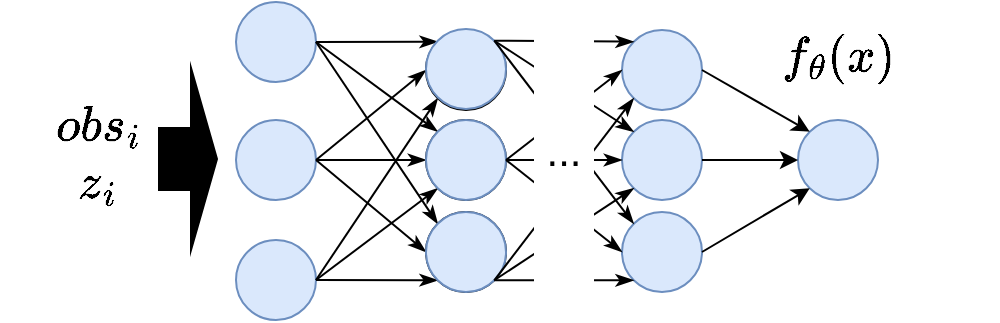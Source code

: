 <mxfile version="20.8.16" type="github">
  <diagram name="Page-1" id="G-G4V4dbzoBnQzKpbB__">
    <mxGraphModel dx="1014" dy="847" grid="1" gridSize="10" guides="1" tooltips="1" connect="1" arrows="1" fold="1" page="1" pageScale="1" pageWidth="850" pageHeight="1100" math="1" shadow="0">
      <root>
        <mxCell id="0" />
        <mxCell id="1" parent="0" />
        <mxCell id="wKmAmS29Bb6uPi1jKADR-1" value="" style="ellipse;whiteSpace=wrap;html=1;aspect=fixed;fillColor=#dae8fc;strokeColor=#6c8ebf;" vertex="1" parent="1">
          <mxGeometry x="179" y="181" width="40" height="40" as="geometry" />
        </mxCell>
        <mxCell id="wKmAmS29Bb6uPi1jKADR-2" value="" style="ellipse;whiteSpace=wrap;html=1;aspect=fixed;fillColor=#dae8fc;strokeColor=#6c8ebf;" vertex="1" parent="1">
          <mxGeometry x="179" y="240" width="40" height="40" as="geometry" />
        </mxCell>
        <mxCell id="wKmAmS29Bb6uPi1jKADR-3" value="" style="ellipse;whiteSpace=wrap;html=1;aspect=fixed;fillColor=#dae8fc;strokeColor=#6c8ebf;" vertex="1" parent="1">
          <mxGeometry x="179" y="300" width="40" height="40" as="geometry" />
        </mxCell>
        <mxCell id="wKmAmS29Bb6uPi1jKADR-4" value="" style="ellipse;whiteSpace=wrap;html=1;aspect=fixed;" vertex="1" parent="1">
          <mxGeometry x="274" y="195" width="40" height="40" as="geometry" />
        </mxCell>
        <mxCell id="wKmAmS29Bb6uPi1jKADR-5" value="" style="ellipse;whiteSpace=wrap;html=1;aspect=fixed;" vertex="1" parent="1">
          <mxGeometry x="274" y="240" width="40" height="40" as="geometry" />
        </mxCell>
        <mxCell id="wKmAmS29Bb6uPi1jKADR-6" value="" style="ellipse;whiteSpace=wrap;html=1;aspect=fixed;" vertex="1" parent="1">
          <mxGeometry x="274" y="286" width="40" height="40" as="geometry" />
        </mxCell>
        <mxCell id="wKmAmS29Bb6uPi1jKADR-7" value="" style="endArrow=classicThin;html=1;rounded=0;exitX=1;exitY=0.5;exitDx=0;exitDy=0;entryX=0;entryY=1;entryDx=0;entryDy=0;strokeWidth=1;endFill=1;" edge="1" parent="1" source="wKmAmS29Bb6uPi1jKADR-3" target="wKmAmS29Bb6uPi1jKADR-6">
          <mxGeometry width="50" height="50" relative="1" as="geometry">
            <mxPoint x="490" y="460" as="sourcePoint" />
            <mxPoint x="540" y="410" as="targetPoint" />
          </mxGeometry>
        </mxCell>
        <mxCell id="wKmAmS29Bb6uPi1jKADR-8" value="" style="endArrow=classicThin;html=1;rounded=0;exitX=1;exitY=0.5;exitDx=0;exitDy=0;entryX=0;entryY=0;entryDx=0;entryDy=0;strokeWidth=1;endFill=1;" edge="1" parent="1" source="wKmAmS29Bb6uPi1jKADR-1" target="wKmAmS29Bb6uPi1jKADR-4">
          <mxGeometry width="50" height="50" relative="1" as="geometry">
            <mxPoint x="490" y="460" as="sourcePoint" />
            <mxPoint x="540" y="410" as="targetPoint" />
          </mxGeometry>
        </mxCell>
        <mxCell id="wKmAmS29Bb6uPi1jKADR-9" value="" style="endArrow=classicThin;html=1;rounded=0;exitX=1;exitY=0.5;exitDx=0;exitDy=0;entryX=0;entryY=0.5;entryDx=0;entryDy=0;strokeWidth=1;endFill=1;" edge="1" parent="1" source="wKmAmS29Bb6uPi1jKADR-2" target="wKmAmS29Bb6uPi1jKADR-5">
          <mxGeometry width="50" height="50" relative="1" as="geometry">
            <mxPoint x="490" y="460" as="sourcePoint" />
            <mxPoint x="540" y="410" as="targetPoint" />
          </mxGeometry>
        </mxCell>
        <mxCell id="wKmAmS29Bb6uPi1jKADR-10" value="" style="endArrow=classicThin;html=1;rounded=0;entryX=0;entryY=0;entryDx=0;entryDy=0;exitX=1;exitY=0.5;exitDx=0;exitDy=0;strokeWidth=1;endFill=1;" edge="1" parent="1" source="wKmAmS29Bb6uPi1jKADR-1" target="wKmAmS29Bb6uPi1jKADR-5">
          <mxGeometry width="50" height="50" relative="1" as="geometry">
            <mxPoint x="240" y="200" as="sourcePoint" />
            <mxPoint x="275" y="270" as="targetPoint" />
          </mxGeometry>
        </mxCell>
        <mxCell id="wKmAmS29Bb6uPi1jKADR-11" value="" style="endArrow=classicThin;html=1;rounded=0;entryX=0;entryY=0;entryDx=0;entryDy=0;exitX=1;exitY=0.5;exitDx=0;exitDy=0;strokeWidth=1;endFill=1;" edge="1" parent="1" source="wKmAmS29Bb6uPi1jKADR-1" target="wKmAmS29Bb6uPi1jKADR-6">
          <mxGeometry width="50" height="50" relative="1" as="geometry">
            <mxPoint x="220" y="220" as="sourcePoint" />
            <mxPoint x="285" y="280" as="targetPoint" />
          </mxGeometry>
        </mxCell>
        <mxCell id="wKmAmS29Bb6uPi1jKADR-12" value="" style="endArrow=classicThin;html=1;rounded=0;exitX=1;exitY=0.5;exitDx=0;exitDy=0;entryX=0;entryY=0.5;entryDx=0;entryDy=0;strokeWidth=1;endFill=1;" edge="1" parent="1" source="wKmAmS29Bb6uPi1jKADR-2" target="wKmAmS29Bb6uPi1jKADR-6">
          <mxGeometry width="50" height="50" relative="1" as="geometry">
            <mxPoint x="249" y="290" as="sourcePoint" />
            <mxPoint x="295" y="290" as="targetPoint" />
          </mxGeometry>
        </mxCell>
        <mxCell id="wKmAmS29Bb6uPi1jKADR-13" value="" style="endArrow=classicThin;html=1;rounded=0;exitX=1;exitY=0.5;exitDx=0;exitDy=0;entryX=0;entryY=0.5;entryDx=0;entryDy=0;strokeWidth=1;endFill=1;" edge="1" parent="1" source="wKmAmS29Bb6uPi1jKADR-2" target="wKmAmS29Bb6uPi1jKADR-4">
          <mxGeometry width="50" height="50" relative="1" as="geometry">
            <mxPoint x="259" y="300" as="sourcePoint" />
            <mxPoint x="305" y="300" as="targetPoint" />
          </mxGeometry>
        </mxCell>
        <mxCell id="wKmAmS29Bb6uPi1jKADR-14" value="" style="endArrow=classicThin;html=1;rounded=0;exitX=1;exitY=0.5;exitDx=0;exitDy=0;entryX=0;entryY=1;entryDx=0;entryDy=0;strokeWidth=1;endFill=1;" edge="1" parent="1" source="wKmAmS29Bb6uPi1jKADR-3" target="wKmAmS29Bb6uPi1jKADR-5">
          <mxGeometry width="50" height="50" relative="1" as="geometry">
            <mxPoint x="269" y="310" as="sourcePoint" />
            <mxPoint x="315" y="310" as="targetPoint" />
          </mxGeometry>
        </mxCell>
        <mxCell id="wKmAmS29Bb6uPi1jKADR-15" value="" style="endArrow=classicThin;html=1;rounded=0;exitX=1;exitY=0.5;exitDx=0;exitDy=0;entryX=0;entryY=1;entryDx=0;entryDy=0;strokeWidth=1;endFill=1;" edge="1" parent="1" source="wKmAmS29Bb6uPi1jKADR-3" target="wKmAmS29Bb6uPi1jKADR-4">
          <mxGeometry width="50" height="50" relative="1" as="geometry">
            <mxPoint x="279" y="320" as="sourcePoint" />
            <mxPoint x="325" y="320" as="targetPoint" />
          </mxGeometry>
        </mxCell>
        <mxCell id="wKmAmS29Bb6uPi1jKADR-16" value="" style="ellipse;whiteSpace=wrap;html=1;aspect=fixed;fillColor=#dae8fc;strokeColor=#6c8ebf;" vertex="1" parent="1">
          <mxGeometry x="274" y="194.5" width="40" height="40" as="geometry" />
        </mxCell>
        <mxCell id="wKmAmS29Bb6uPi1jKADR-17" value="" style="ellipse;whiteSpace=wrap;html=1;aspect=fixed;fillColor=#dae8fc;strokeColor=#6c8ebf;" vertex="1" parent="1">
          <mxGeometry x="274" y="240" width="40" height="40" as="geometry" />
        </mxCell>
        <mxCell id="wKmAmS29Bb6uPi1jKADR-18" value="" style="ellipse;whiteSpace=wrap;html=1;aspect=fixed;fillColor=#dae8fc;strokeColor=#6c8ebf;" vertex="1" parent="1">
          <mxGeometry x="274" y="286" width="40" height="40" as="geometry" />
        </mxCell>
        <mxCell id="wKmAmS29Bb6uPi1jKADR-19" value="" style="ellipse;whiteSpace=wrap;html=1;aspect=fixed;fillColor=#dae8fc;strokeColor=#6c8ebf;" vertex="1" parent="1">
          <mxGeometry x="372" y="195" width="40" height="40" as="geometry" />
        </mxCell>
        <mxCell id="wKmAmS29Bb6uPi1jKADR-20" value="" style="ellipse;whiteSpace=wrap;html=1;aspect=fixed;fillColor=#dae8fc;strokeColor=#6c8ebf;" vertex="1" parent="1">
          <mxGeometry x="372" y="240" width="40" height="40" as="geometry" />
        </mxCell>
        <mxCell id="wKmAmS29Bb6uPi1jKADR-21" value="" style="ellipse;whiteSpace=wrap;html=1;aspect=fixed;fillColor=#dae8fc;strokeColor=#6c8ebf;" vertex="1" parent="1">
          <mxGeometry x="372" y="286" width="40" height="40" as="geometry" />
        </mxCell>
        <mxCell id="wKmAmS29Bb6uPi1jKADR-22" value="" style="endArrow=classicThin;html=1;rounded=0;exitX=1;exitY=1;exitDx=0;exitDy=0;entryX=0;entryY=1;entryDx=0;entryDy=0;strokeWidth=1;endFill=1;" edge="1" parent="1" source="wKmAmS29Bb6uPi1jKADR-18" target="wKmAmS29Bb6uPi1jKADR-21">
          <mxGeometry width="50" height="50" relative="1" as="geometry">
            <mxPoint x="641" y="459.5" as="sourcePoint" />
            <mxPoint x="691" y="409.5" as="targetPoint" />
          </mxGeometry>
        </mxCell>
        <mxCell id="wKmAmS29Bb6uPi1jKADR-23" value="" style="endArrow=classicThin;html=1;rounded=0;exitX=1;exitY=0;exitDx=0;exitDy=0;entryX=0;entryY=0;entryDx=0;entryDy=0;strokeWidth=1;endFill=1;" edge="1" parent="1" source="wKmAmS29Bb6uPi1jKADR-16" target="wKmAmS29Bb6uPi1jKADR-19">
          <mxGeometry width="50" height="50" relative="1" as="geometry">
            <mxPoint x="641" y="459.5" as="sourcePoint" />
            <mxPoint x="691" y="409.5" as="targetPoint" />
          </mxGeometry>
        </mxCell>
        <mxCell id="wKmAmS29Bb6uPi1jKADR-24" value="" style="endArrow=classicThin;html=1;rounded=0;exitX=1;exitY=0.5;exitDx=0;exitDy=0;entryX=0;entryY=0.5;entryDx=0;entryDy=0;strokeWidth=1;endFill=1;" edge="1" parent="1" source="wKmAmS29Bb6uPi1jKADR-17" target="wKmAmS29Bb6uPi1jKADR-20">
          <mxGeometry width="50" height="50" relative="1" as="geometry">
            <mxPoint x="641" y="459.5" as="sourcePoint" />
            <mxPoint x="691" y="409.5" as="targetPoint" />
          </mxGeometry>
        </mxCell>
        <mxCell id="wKmAmS29Bb6uPi1jKADR-25" value="" style="endArrow=classicThin;html=1;rounded=0;entryX=0;entryY=0;entryDx=0;entryDy=0;exitX=1;exitY=0;exitDx=0;exitDy=0;strokeWidth=1;endFill=1;" edge="1" parent="1" source="wKmAmS29Bb6uPi1jKADR-16" target="wKmAmS29Bb6uPi1jKADR-20">
          <mxGeometry width="50" height="50" relative="1" as="geometry">
            <mxPoint x="391" y="199.5" as="sourcePoint" />
            <mxPoint x="426" y="269.5" as="targetPoint" />
          </mxGeometry>
        </mxCell>
        <mxCell id="wKmAmS29Bb6uPi1jKADR-26" value="" style="endArrow=classicThin;html=1;rounded=0;entryX=0;entryY=0;entryDx=0;entryDy=0;exitX=1;exitY=0;exitDx=0;exitDy=0;strokeWidth=1;endFill=1;" edge="1" parent="1" source="wKmAmS29Bb6uPi1jKADR-16" target="wKmAmS29Bb6uPi1jKADR-21">
          <mxGeometry width="50" height="50" relative="1" as="geometry">
            <mxPoint x="371" y="219.5" as="sourcePoint" />
            <mxPoint x="436" y="279.5" as="targetPoint" />
          </mxGeometry>
        </mxCell>
        <mxCell id="wKmAmS29Bb6uPi1jKADR-27" value="" style="endArrow=classicThin;html=1;rounded=0;exitX=1;exitY=0.5;exitDx=0;exitDy=0;entryX=0;entryY=0.5;entryDx=0;entryDy=0;strokeWidth=1;endFill=1;" edge="1" parent="1" source="wKmAmS29Bb6uPi1jKADR-17" target="wKmAmS29Bb6uPi1jKADR-21">
          <mxGeometry width="50" height="50" relative="1" as="geometry">
            <mxPoint x="400" y="289.5" as="sourcePoint" />
            <mxPoint x="446" y="289.5" as="targetPoint" />
          </mxGeometry>
        </mxCell>
        <mxCell id="wKmAmS29Bb6uPi1jKADR-28" value="" style="endArrow=classicThin;html=1;rounded=0;exitX=1;exitY=0.5;exitDx=0;exitDy=0;entryX=0;entryY=0.5;entryDx=0;entryDy=0;strokeWidth=1;endFill=1;" edge="1" parent="1" source="wKmAmS29Bb6uPi1jKADR-17" target="wKmAmS29Bb6uPi1jKADR-19">
          <mxGeometry width="50" height="50" relative="1" as="geometry">
            <mxPoint x="410" y="299.5" as="sourcePoint" />
            <mxPoint x="456" y="299.5" as="targetPoint" />
          </mxGeometry>
        </mxCell>
        <mxCell id="wKmAmS29Bb6uPi1jKADR-29" value="" style="endArrow=classicThin;html=1;rounded=0;exitX=1;exitY=1;exitDx=0;exitDy=0;entryX=0;entryY=1;entryDx=0;entryDy=0;strokeWidth=1;endFill=1;" edge="1" parent="1" source="wKmAmS29Bb6uPi1jKADR-18" target="wKmAmS29Bb6uPi1jKADR-20">
          <mxGeometry width="50" height="50" relative="1" as="geometry">
            <mxPoint x="420" y="309.5" as="sourcePoint" />
            <mxPoint x="466" y="309.5" as="targetPoint" />
          </mxGeometry>
        </mxCell>
        <mxCell id="wKmAmS29Bb6uPi1jKADR-30" value="" style="endArrow=classicThin;html=1;rounded=0;exitX=1;exitY=1;exitDx=0;exitDy=0;entryX=0;entryY=1;entryDx=0;entryDy=0;strokeWidth=1;endFill=1;" edge="1" parent="1" source="wKmAmS29Bb6uPi1jKADR-18" target="wKmAmS29Bb6uPi1jKADR-19">
          <mxGeometry width="50" height="50" relative="1" as="geometry">
            <mxPoint x="430" y="319.5" as="sourcePoint" />
            <mxPoint x="476" y="319.5" as="targetPoint" />
          </mxGeometry>
        </mxCell>
        <mxCell id="wKmAmS29Bb6uPi1jKADR-32" value="&lt;font style=&quot;font-size: 21px;&quot;&gt;...&lt;/font&gt;" style="rounded=0;whiteSpace=wrap;html=1;strokeColor=none;" vertex="1" parent="1">
          <mxGeometry x="328" y="180" width="30" height="150" as="geometry" />
        </mxCell>
        <mxCell id="wKmAmS29Bb6uPi1jKADR-35" value="$$obs_i$$" style="text;html=1;strokeColor=none;fillColor=none;align=center;verticalAlign=middle;whiteSpace=wrap;rounded=0;fontSize=21;" vertex="1" parent="1">
          <mxGeometry x="80" y="228" width="60" height="30" as="geometry" />
        </mxCell>
        <mxCell id="wKmAmS29Bb6uPi1jKADR-36" value="$$z_i$$" style="text;html=1;strokeColor=none;fillColor=none;align=center;verticalAlign=middle;whiteSpace=wrap;rounded=0;fontSize=21;" vertex="1" parent="1">
          <mxGeometry x="80" y="256" width="60" height="30" as="geometry" />
        </mxCell>
        <mxCell id="wKmAmS29Bb6uPi1jKADR-37" value="" style="shape=flexArrow;endArrow=classic;html=1;rounded=0;strokeWidth=1;fontSize=21;endWidth=59;endSize=4;width=31;fillColor=#000000;fillStyle=solid;" edge="1" parent="1">
          <mxGeometry width="50" height="50" relative="1" as="geometry">
            <mxPoint x="140" y="259.5" as="sourcePoint" />
            <mxPoint x="170" y="259.5" as="targetPoint" />
          </mxGeometry>
        </mxCell>
        <mxCell id="wKmAmS29Bb6uPi1jKADR-38" value="" style="ellipse;whiteSpace=wrap;html=1;aspect=fixed;fillColor=#dae8fc;strokeColor=#6c8ebf;" vertex="1" parent="1">
          <mxGeometry x="460" y="240" width="40" height="40" as="geometry" />
        </mxCell>
        <mxCell id="wKmAmS29Bb6uPi1jKADR-39" value="" style="endArrow=classic;html=1;rounded=0;fillStyle=solid;strokeWidth=1;fontSize=21;fillColor=#000000;exitX=1;exitY=0.5;exitDx=0;exitDy=0;entryX=0;entryY=1;entryDx=0;entryDy=0;" edge="1" parent="1" source="wKmAmS29Bb6uPi1jKADR-21" target="wKmAmS29Bb6uPi1jKADR-38">
          <mxGeometry width="50" height="50" relative="1" as="geometry">
            <mxPoint x="440" y="310" as="sourcePoint" />
            <mxPoint x="490" y="260" as="targetPoint" />
          </mxGeometry>
        </mxCell>
        <mxCell id="wKmAmS29Bb6uPi1jKADR-40" value="" style="endArrow=classic;html=1;rounded=0;fillStyle=solid;strokeWidth=1;fontSize=21;fillColor=#000000;exitX=1;exitY=0.5;exitDx=0;exitDy=0;entryX=0;entryY=0.5;entryDx=0;entryDy=0;" edge="1" parent="1" source="wKmAmS29Bb6uPi1jKADR-20" target="wKmAmS29Bb6uPi1jKADR-38">
          <mxGeometry width="50" height="50" relative="1" as="geometry">
            <mxPoint x="422" y="316" as="sourcePoint" />
            <mxPoint x="475.858" y="284.142" as="targetPoint" />
          </mxGeometry>
        </mxCell>
        <mxCell id="wKmAmS29Bb6uPi1jKADR-41" value="" style="endArrow=classic;html=1;rounded=0;fillStyle=solid;strokeWidth=1;fontSize=21;fillColor=#000000;exitX=1;exitY=0.5;exitDx=0;exitDy=0;entryX=0;entryY=0;entryDx=0;entryDy=0;" edge="1" parent="1" source="wKmAmS29Bb6uPi1jKADR-19" target="wKmAmS29Bb6uPi1jKADR-38">
          <mxGeometry width="50" height="50" relative="1" as="geometry">
            <mxPoint x="432" y="326" as="sourcePoint" />
            <mxPoint x="485.858" y="294.142" as="targetPoint" />
          </mxGeometry>
        </mxCell>
        <mxCell id="wKmAmS29Bb6uPi1jKADR-42" value="$$f_\theta(x)$$" style="text;html=1;align=center;verticalAlign=middle;resizable=0;points=[];autosize=1;strokeColor=none;fillColor=none;fontSize=21;" vertex="1" parent="1">
          <mxGeometry x="400" y="188" width="160" height="40" as="geometry" />
        </mxCell>
      </root>
    </mxGraphModel>
  </diagram>
</mxfile>
